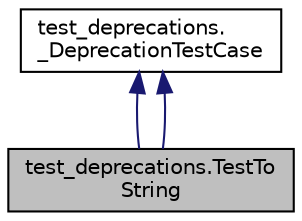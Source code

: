 digraph "test_deprecations.TestToString"
{
 // LATEX_PDF_SIZE
  edge [fontname="Helvetica",fontsize="10",labelfontname="Helvetica",labelfontsize="10"];
  node [fontname="Helvetica",fontsize="10",shape=record];
  Node1 [label="test_deprecations.TestTo\lString",height=0.2,width=0.4,color="black", fillcolor="grey75", style="filled", fontcolor="black",tooltip=" "];
  Node2 -> Node1 [dir="back",color="midnightblue",fontsize="10",style="solid",fontname="Helvetica"];
  Node2 [label="test_deprecations.\l_DeprecationTestCase",height=0.2,width=0.4,color="black", fillcolor="white", style="filled",URL="$classtest__deprecations_1_1__DeprecationTestCase.html",tooltip=" "];
  Node2 -> Node1 [dir="back",color="midnightblue",fontsize="10",style="solid",fontname="Helvetica"];
}
